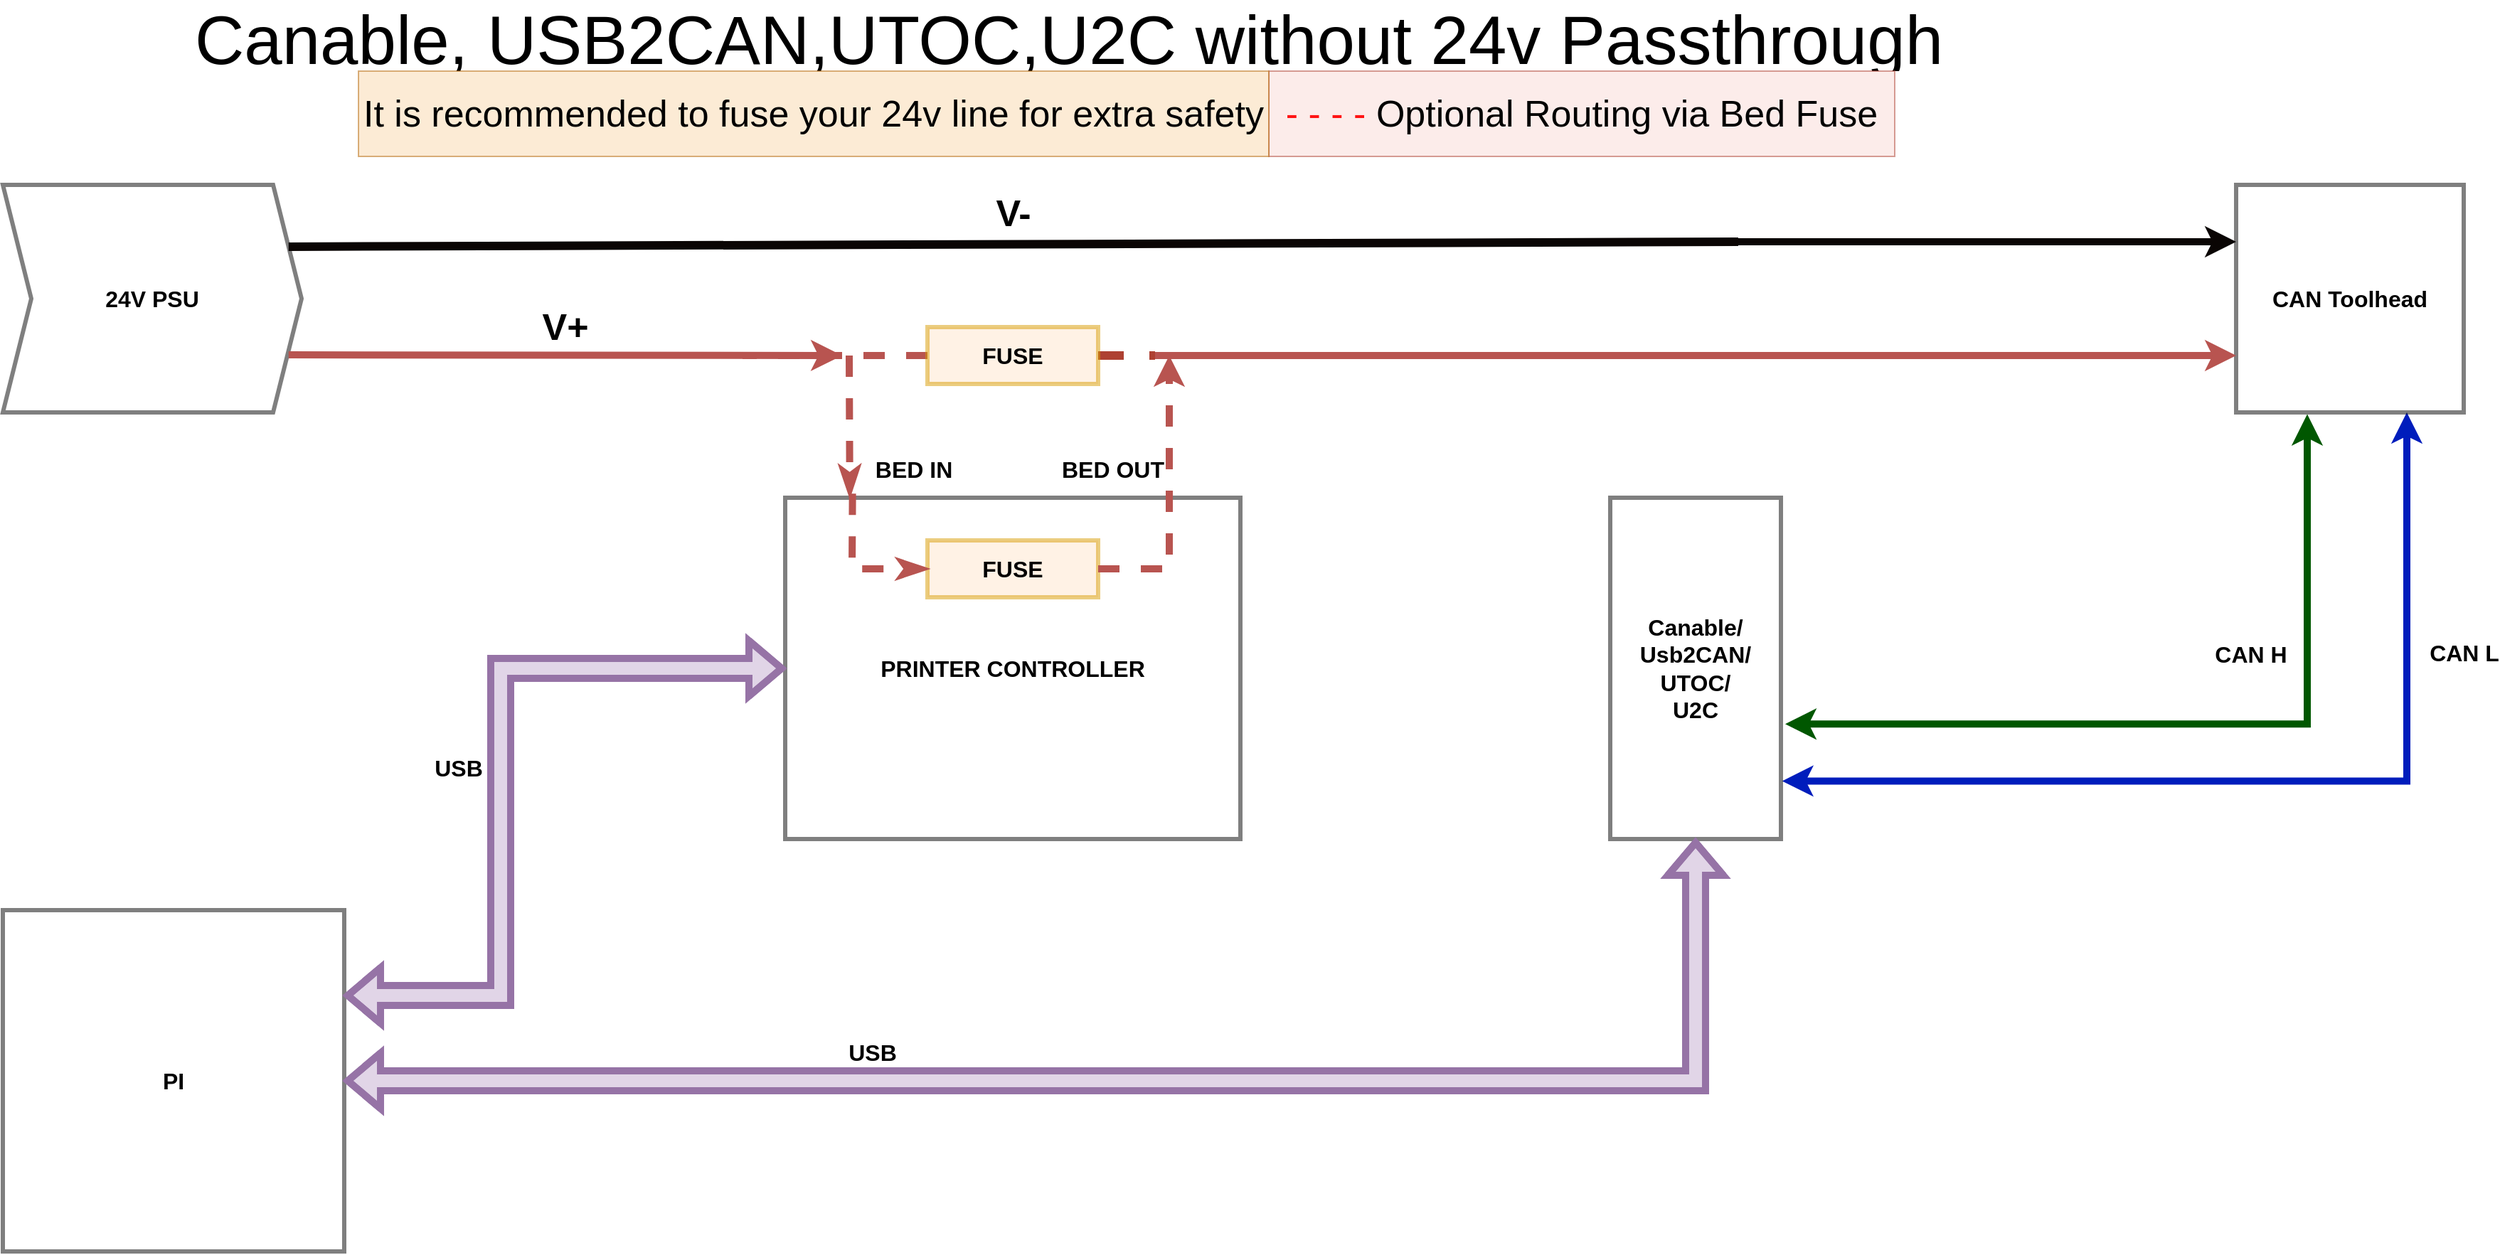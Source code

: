<mxfile version="20.2.2" type="github"><diagram name="Page-1" id="16e2658f-23c8-b752-8be9-c03fbebb8bbe"><mxGraphModel dx="3678" dy="458" grid="1" gridSize="10" guides="1" tooltips="1" connect="1" arrows="1" fold="1" page="1" pageScale="1" pageWidth="1600" pageHeight="900" background="none" math="0" shadow="0"><root><mxCell id="0"/><mxCell id="1" parent="0"/><mxCell id="tk3jWDGdzixleCatkMts-180" style="edgeStyle=elbowEdgeStyle;rounded=0;orthogonalLoop=1;jettySize=auto;html=1;labelBackgroundColor=default;fontSize=16;fontColor=none;startArrow=none;startFill=0;endArrow=none;endFill=0;strokeColor=#b85450;strokeWidth=5;dashed=1;fillColor=#f8cecc;" edge="1" parent="1" source="tk3jWDGdzixleCatkMts-201"><mxGeometry relative="1" as="geometry"><mxPoint x="630" y="1160" as="targetPoint"/></mxGeometry></mxCell><mxCell id="tk3jWDGdzixleCatkMts-181" value="CAN L" style="edgeStyle=elbowEdgeStyle;rounded=0;orthogonalLoop=1;jettySize=auto;html=1;labelBackgroundColor=default;fontSize=16;fontColor=none;startArrow=classic;startFill=1;endArrow=classic;endFill=1;strokeColor=#001DBC;strokeWidth=5;fillColor=#0050ef;fontStyle=1;entryX=1.007;entryY=0.83;entryDx=0;entryDy=0;entryPerimeter=0;" edge="1" parent="1" source="tk3jWDGdzixleCatkMts-182" target="tk3jWDGdzixleCatkMts-192"><mxGeometry x="-0.513" y="40" relative="1" as="geometry"><mxPoint x="1800.0" y="1450" as="targetPoint"/><Array as="points"><mxPoint x="1800" y="1330"/></Array><mxPoint y="-1" as="offset"/></mxGeometry></mxCell><mxCell id="tk3jWDGdzixleCatkMts-182" value="CAN Toolhead" style="whiteSpace=wrap;html=1;aspect=fixed;rounded=0;glass=0;labelBorderColor=none;sketch=0;fontSize=16;fontColor=none;strokeColor=default;strokeWidth=3;fillColor=none;opacity=50;fontStyle=1" vertex="1" parent="1"><mxGeometry x="1680" y="1040" width="160" height="160" as="geometry"/></mxCell><mxCell id="tk3jWDGdzixleCatkMts-183" value="24V PSU" style="shape=step;perimeter=stepPerimeter;whiteSpace=wrap;html=1;fixedSize=1;rounded=0;glass=0;labelBorderColor=none;sketch=0;fontSize=16;fontColor=none;strokeColor=default;strokeWidth=3;fillColor=none;opacity=50;fontStyle=1" vertex="1" parent="1"><mxGeometry x="110" y="1040" width="210" height="160" as="geometry"/></mxCell><mxCell id="tk3jWDGdzixleCatkMts-184" value="PRINTER CONTROLLER" style="rounded=0;whiteSpace=wrap;html=1;glass=0;labelBorderColor=none;sketch=0;fontSize=16;fontColor=none;strokeColor=default;strokeWidth=3;fillColor=none;opacity=50;fontStyle=1" vertex="1" parent="1"><mxGeometry x="660" y="1260" width="320" height="240" as="geometry"/></mxCell><mxCell id="tk3jWDGdzixleCatkMts-185" style="edgeStyle=elbowEdgeStyle;rounded=0;orthogonalLoop=1;jettySize=auto;html=1;entryX=0.75;entryY=0;entryDx=0;entryDy=0;dashed=1;labelBackgroundColor=none;fontSize=16;fontColor=none;startArrow=none;startFill=0;endArrow=none;endFill=0;strokeColor=#b85450;strokeWidth=5;fillColor=#f8cecc;" edge="1" parent="1" source="tk3jWDGdzixleCatkMts-184" target="tk3jWDGdzixleCatkMts-184"><mxGeometry relative="1" as="geometry"><mxPoint x="770" y="1580" as="sourcePoint"/><Array as="points"><mxPoint x="780" y="1310"/></Array></mxGeometry></mxCell><mxCell id="tk3jWDGdzixleCatkMts-186" value="FUSE" style="rounded=0;whiteSpace=wrap;html=1;glass=0;labelBorderColor=none;sketch=0;fontSize=16;strokeColor=#d79b00;strokeWidth=3;fillColor=#ffe6cc;opacity=50;fontStyle=1" vertex="1" parent="1"><mxGeometry x="760" y="1290" width="120" height="40" as="geometry"/></mxCell><mxCell id="tk3jWDGdzixleCatkMts-187" value="BED IN" style="endArrow=classicThin;dashed=1;html=1;rounded=0;labelBackgroundColor=none;fontSize=16;fontColor=none;strokeColor=#b85450;strokeWidth=5;fillColor=#f8cecc;endFill=1;fontStyle=1;entryX=0.22;entryY=-0.005;entryDx=0;entryDy=0;entryPerimeter=0;" edge="1" parent="1"><mxGeometry x="0.623" y="45" width="50" height="50" relative="1" as="geometry"><mxPoint x="705" y="1160" as="sourcePoint"/><mxPoint x="705.4" y="1258.8" as="targetPoint"/><mxPoint as="offset"/></mxGeometry></mxCell><mxCell id="tk3jWDGdzixleCatkMts-188" value="BED OUT" style="endArrow=classic;dashed=1;html=1;rounded=0;labelBackgroundColor=none;fontSize=16;fontColor=none;strokeColor=#b85450;strokeWidth=5;exitX=1;exitY=0.5;exitDx=0;exitDy=0;fillColor=#f8cecc;endFill=1;fontStyle=1" edge="1" parent="1"><mxGeometry x="0.2" y="40" width="50" height="50" relative="1" as="geometry"><mxPoint x="880" y="1310" as="sourcePoint"/><mxPoint x="930" y="1160" as="targetPoint"/><mxPoint as="offset"/><Array as="points"><mxPoint x="930" y="1310"/></Array></mxGeometry></mxCell><mxCell id="tk3jWDGdzixleCatkMts-189" style="edgeStyle=elbowEdgeStyle;rounded=0;orthogonalLoop=1;jettySize=auto;html=1;labelBackgroundColor=none;fontSize=16;fontColor=none;startArrow=none;startFill=1;endArrow=none;endFill=0;strokeColor=#b85450;strokeWidth=5;fillColor=#f8cecc;" edge="1" parent="1"><mxGeometry relative="1" as="geometry"><mxPoint x="930" y="1160" as="targetPoint"/><Array as="points"><mxPoint x="1270" y="1360"/><mxPoint x="1290" y="1270"/><mxPoint x="1280" y="1260"/></Array><mxPoint x="930" y="1160" as="sourcePoint"/></mxGeometry></mxCell><mxCell id="tk3jWDGdzixleCatkMts-191" value="CAN H" style="edgeStyle=elbowEdgeStyle;rounded=0;orthogonalLoop=1;jettySize=auto;html=1;labelBackgroundColor=default;fontSize=16;fontColor=none;startArrow=classic;startFill=1;endArrow=classic;endFill=1;strokeColor=#005700;strokeWidth=5;fillColor=#008a00;fontStyle=1;exitX=1.025;exitY=0.663;exitDx=0;exitDy=0;exitPerimeter=0;entryX=0.315;entryY=1.008;entryDx=0;entryDy=0;entryPerimeter=0;" edge="1" parent="1" source="tk3jWDGdzixleCatkMts-192" target="tk3jWDGdzixleCatkMts-182"><mxGeometry x="0.422" y="40" relative="1" as="geometry"><mxPoint x="1720.0" y="1420" as="sourcePoint"/><Array as="points"><mxPoint x="1730" y="1480"/></Array><mxPoint as="offset"/><mxPoint x="1730" y="1210" as="targetPoint"/></mxGeometry></mxCell><mxCell id="tk3jWDGdzixleCatkMts-192" value="Canable/&lt;br&gt;Usb2CAN/&lt;br&gt;UTOC/&lt;br&gt;U2C" style="rounded=0;whiteSpace=wrap;html=1;glass=0;labelBorderColor=none;sketch=0;fontSize=16;fontColor=none;strokeColor=default;strokeWidth=3;fillColor=none;opacity=50;fontStyle=1" vertex="1" parent="1"><mxGeometry x="1240" y="1260" width="120" height="240" as="geometry"/></mxCell><mxCell id="tk3jWDGdzixleCatkMts-193" value="" style="endArrow=none;html=1;rounded=0;labelBackgroundColor=none;fontSize=16;fontColor=none;strokeColor=#0A0504;strokeWidth=5;endFill=0;startArrow=classic;startFill=1;exitX=0;exitY=0.25;exitDx=0;exitDy=0;" edge="1" parent="1" source="tk3jWDGdzixleCatkMts-182"><mxGeometry width="50" height="50" relative="1" as="geometry"><mxPoint x="1330" y="1310" as="sourcePoint"/><mxPoint x="1330" y="1080" as="targetPoint"/><Array as="points"/></mxGeometry></mxCell><mxCell id="tk3jWDGdzixleCatkMts-194" value="V-" style="endArrow=none;html=1;rounded=0;labelBackgroundColor=none;fontSize=26;fontColor=none;strokeColor=#0A0504;strokeWidth=6;exitX=1;exitY=0.25;exitDx=0;exitDy=0;fontStyle=1" edge="1" parent="1" source="tk3jWDGdzixleCatkMts-183"><mxGeometry x="-0.001" y="22" width="50" height="50" relative="1" as="geometry"><mxPoint x="570" y="1200" as="sourcePoint"/><mxPoint x="1330" y="1080" as="targetPoint"/><Array as="points"/><mxPoint as="offset"/></mxGeometry></mxCell><mxCell id="tk3jWDGdzixleCatkMts-196" value="PI" style="rounded=0;whiteSpace=wrap;html=1;glass=0;labelBorderColor=none;sketch=0;fontSize=16;fontColor=none;strokeColor=default;strokeWidth=3;fillColor=none;opacity=50;fontStyle=1" vertex="1" parent="1"><mxGeometry x="110" y="1550" width="240" height="240" as="geometry"/></mxCell><mxCell id="tk3jWDGdzixleCatkMts-197" value="USB" style="shape=flexArrow;endArrow=classic;startArrow=classic;html=1;rounded=0;labelBackgroundColor=default;fontSize=16;fontColor=none;strokeColor=#9673a6;strokeWidth=5;entryX=0;entryY=0.5;entryDx=0;entryDy=0;exitX=1;exitY=0.25;exitDx=0;exitDy=0;fillColor=#e1d5e7;fontStyle=1" edge="1" parent="1" source="tk3jWDGdzixleCatkMts-196" target="tk3jWDGdzixleCatkMts-184"><mxGeometry y="30" width="100" height="100" relative="1" as="geometry"><mxPoint x="340" y="1780" as="sourcePoint"/><mxPoint x="440" y="1680" as="targetPoint"/><mxPoint as="offset"/><Array as="points"><mxPoint x="460" y="1610"/><mxPoint x="460" y="1380"/></Array></mxGeometry></mxCell><mxCell id="tk3jWDGdzixleCatkMts-198" value="V+" style="endArrow=none;html=1;rounded=0;labelBackgroundColor=default;fontSize=26;fontColor=none;strokeColor=#b85450;strokeWidth=5;fillColor=#f8cecc;entryX=1;entryY=0.75;entryDx=0;entryDy=0;endFill=0;startArrow=classic;startFill=1;fontStyle=1" edge="1" parent="1"><mxGeometry x="0.003" y="-20" width="50" height="50" relative="1" as="geometry"><mxPoint x="700" y="1160" as="sourcePoint"/><mxPoint x="310.87" y="1159.522" as="targetPoint"/><mxPoint as="offset"/></mxGeometry></mxCell><mxCell id="tk3jWDGdzixleCatkMts-199" value="USB" style="shape=flexArrow;endArrow=classic;startArrow=classic;html=1;rounded=0;labelBackgroundColor=default;fontSize=16;fontColor=none;strokeColor=#9673a6;strokeWidth=5;entryX=1;entryY=0.5;entryDx=0;entryDy=0;exitX=0.5;exitY=1;exitDx=0;exitDy=0;fillColor=#e1d5e7;fontStyle=1" edge="1" parent="1" source="tk3jWDGdzixleCatkMts-192" target="tk3jWDGdzixleCatkMts-196"><mxGeometry x="0.339" y="-20" width="100" height="100" relative="1" as="geometry"><mxPoint x="-150" y="1610" as="sourcePoint"/><mxPoint x="-50" y="1510" as="targetPoint"/><Array as="points"><mxPoint x="1300" y="1670"/></Array><mxPoint x="1" as="offset"/></mxGeometry></mxCell><mxCell id="tk3jWDGdzixleCatkMts-200" value="" style="endArrow=classicThin;dashed=1;html=1;rounded=0;labelBackgroundColor=none;fontSize=16;fontColor=none;strokeColor=#b85450;strokeWidth=5;fillColor=#f8cecc;endFill=1;fontStyle=1;entryX=0;entryY=0.5;entryDx=0;entryDy=0;exitX=0.226;exitY=-0.012;exitDx=0;exitDy=0;exitPerimeter=0;" edge="1" parent="1" target="tk3jWDGdzixleCatkMts-186"><mxGeometry x="0.748" y="-40" width="50" height="50" relative="1" as="geometry"><mxPoint x="707.32" y="1257.12" as="sourcePoint"/><mxPoint x="735" y="1310" as="targetPoint"/><mxPoint as="offset"/><Array as="points"><mxPoint x="707" y="1310"/></Array></mxGeometry></mxCell><mxCell id="tk3jWDGdzixleCatkMts-207" style="edgeStyle=elbowEdgeStyle;rounded=0;orthogonalLoop=1;jettySize=auto;html=1;labelBackgroundColor=default;fontSize=26;fontColor=#FF1414;startArrow=none;startFill=0;endArrow=none;endFill=0;strokeColor=#ae4132;strokeWidth=6;fillColor=#fad9d5;dashed=1;" edge="1" parent="1" source="tk3jWDGdzixleCatkMts-201"><mxGeometry relative="1" as="geometry"><mxPoint x="920" y="1160" as="targetPoint"/></mxGeometry></mxCell><mxCell id="tk3jWDGdzixleCatkMts-201" value="FUSE" style="rounded=0;whiteSpace=wrap;html=1;glass=0;labelBorderColor=none;sketch=0;fontSize=16;strokeColor=#d79b00;strokeWidth=3;fillColor=#ffe6cc;opacity=50;fontStyle=1" vertex="1" parent="1"><mxGeometry x="760" y="1140" width="120" height="40" as="geometry"/></mxCell><mxCell id="tk3jWDGdzixleCatkMts-202" value="" style="edgeStyle=elbowEdgeStyle;rounded=0;orthogonalLoop=1;jettySize=auto;html=1;labelBackgroundColor=none;fontSize=16;fontColor=none;startArrow=classic;startFill=1;endArrow=none;endFill=0;strokeColor=#b85450;strokeWidth=5;fillColor=#f8cecc;exitX=0;exitY=0.75;exitDx=0;exitDy=0;" edge="1" parent="1" source="tk3jWDGdzixleCatkMts-182"><mxGeometry relative="1" as="geometry"><mxPoint x="920" y="1160" as="targetPoint"/><Array as="points"><mxPoint x="1280" y="1370"/></Array><mxPoint x="1280" y="1260" as="sourcePoint"/></mxGeometry></mxCell><mxCell id="tk3jWDGdzixleCatkMts-205" value="Canable, USB2CAN,UTOC,U2C without 24v Passthrough" style="text;html=1;strokeColor=none;fillColor=none;spacing=5;spacingTop=-20;whiteSpace=wrap;overflow=hidden;rounded=0;glass=0;labelBorderColor=none;sketch=0;fontSize=48;fontColor=none;opacity=50;" vertex="1" parent="1"><mxGeometry x="240" y="920" width="1360" height="40" as="geometry"/></mxCell><mxCell id="tk3jWDGdzixleCatkMts-206" value="&lt;font color=&quot;#FF1414&quot;&gt;- - - - &lt;/font&gt;Optional Routing via Bed Fuse" style="text;html=1;strokeColor=#ae4132;fillColor=#fad9d5;align=center;verticalAlign=middle;whiteSpace=wrap;rounded=0;glass=0;labelBorderColor=none;sketch=0;fontSize=26;opacity=50;fontStyle=0" vertex="1" parent="1"><mxGeometry x="1000" y="960" width="440" height="60" as="geometry"/></mxCell><mxCell id="tk3jWDGdzixleCatkMts-208" value="It is recommended to fuse your 24v line for extra safety" style="text;html=1;strokeColor=#b46504;fillColor=#fad7ac;align=center;verticalAlign=middle;whiteSpace=wrap;rounded=0;glass=0;labelBorderColor=none;sketch=0;fontSize=26;opacity=50;" vertex="1" parent="1"><mxGeometry x="360" y="960" width="640" height="60" as="geometry"/></mxCell></root></mxGraphModel></diagram></mxfile>